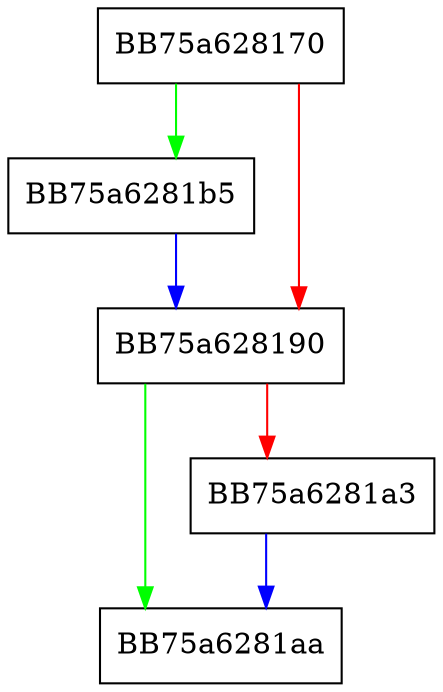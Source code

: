 digraph AttributeSetCallback {
  node [shape="box"];
  graph [splines=ortho];
  BB75a628170 -> BB75a6281b5 [color="green"];
  BB75a628170 -> BB75a628190 [color="red"];
  BB75a628190 -> BB75a6281aa [color="green"];
  BB75a628190 -> BB75a6281a3 [color="red"];
  BB75a6281a3 -> BB75a6281aa [color="blue"];
  BB75a6281b5 -> BB75a628190 [color="blue"];
}
